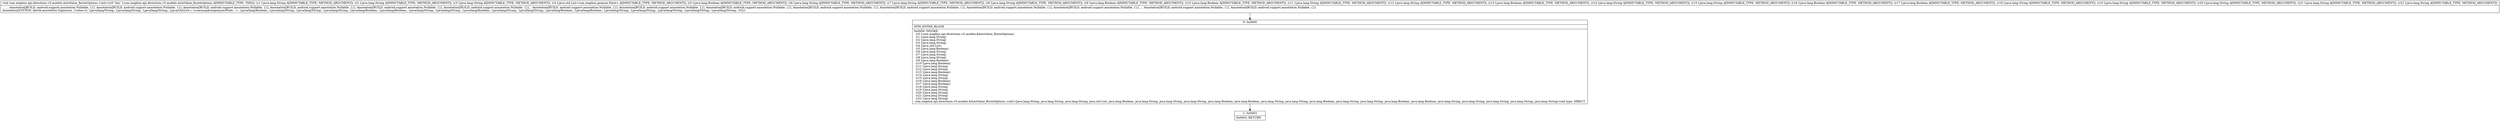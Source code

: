digraph "CFG forcom.mapbox.api.directions.v5.models.AutoValue_RouteOptions.\<init\>(Ljava\/lang\/String;Ljava\/lang\/String;Ljava\/lang\/String;Ljava\/util\/List;Ljava\/lang\/Boolean;Ljava\/lang\/String;Ljava\/lang\/String;Ljava\/lang\/String;Ljava\/lang\/Boolean;Ljava\/lang\/Boolean;Ljava\/lang\/String;Ljava\/lang\/String;Ljava\/lang\/Boolean;Ljava\/lang\/String;Ljava\/lang\/String;Ljava\/lang\/Boolean;Ljava\/lang\/Boolean;Ljava\/lang\/String;Ljava\/lang\/String;Ljava\/lang\/String;Ljava\/lang\/String;Ljava\/lang\/String;)V" {
Node_0 [shape=record,label="{0\:\ 0x0000|MTH_ENTER_BLOCK\l|0x0000: INVOKE  \l  (r0 I:com.mapbox.api.directions.v5.models.$AutoValue_RouteOptions)\l  (r1 I:java.lang.String)\l  (r2 I:java.lang.String)\l  (r3 I:java.lang.String)\l  (r4 I:java.util.List)\l  (r5 I:java.lang.Boolean)\l  (r6 I:java.lang.String)\l  (r7 I:java.lang.String)\l  (r8 I:java.lang.String)\l  (r9 I:java.lang.Boolean)\l  (r10 I:java.lang.Boolean)\l  (r11 I:java.lang.String)\l  (r12 I:java.lang.String)\l  (r13 I:java.lang.Boolean)\l  (r14 I:java.lang.String)\l  (r15 I:java.lang.String)\l  (r16 I:java.lang.Boolean)\l  (r17 I:java.lang.Boolean)\l  (r18 I:java.lang.String)\l  (r19 I:java.lang.String)\l  (r20 I:java.lang.String)\l  (r21 I:java.lang.String)\l  (r22 I:java.lang.String)\l com.mapbox.api.directions.v5.models.$AutoValue_RouteOptions.\<init\>(java.lang.String, java.lang.String, java.lang.String, java.util.List, java.lang.Boolean, java.lang.String, java.lang.String, java.lang.String, java.lang.Boolean, java.lang.Boolean, java.lang.String, java.lang.String, java.lang.Boolean, java.lang.String, java.lang.String, java.lang.Boolean, java.lang.Boolean, java.lang.String, java.lang.String, java.lang.String, java.lang.String, java.lang.String):void type: DIRECT \l}"];
Node_1 [shape=record,label="{1\:\ 0x0003|0x0003: RETURN   \l}"];
MethodNode[shape=record,label="{void com.mapbox.api.directions.v5.models.AutoValue_RouteOptions.\<init\>((r0 'this' I:com.mapbox.api.directions.v5.models.AutoValue_RouteOptions A[IMMUTABLE_TYPE, THIS]), (r1 I:java.lang.String A[IMMUTABLE_TYPE, METHOD_ARGUMENT]), (r2 I:java.lang.String A[IMMUTABLE_TYPE, METHOD_ARGUMENT]), (r3 I:java.lang.String A[IMMUTABLE_TYPE, METHOD_ARGUMENT]), (r4 I:java.util.List\<com.mapbox.geojson.Point\> A[IMMUTABLE_TYPE, METHOD_ARGUMENT]), (r5 I:java.lang.Boolean A[IMMUTABLE_TYPE, METHOD_ARGUMENT]), (r6 I:java.lang.String A[IMMUTABLE_TYPE, METHOD_ARGUMENT]), (r7 I:java.lang.String A[IMMUTABLE_TYPE, METHOD_ARGUMENT]), (r8 I:java.lang.String A[IMMUTABLE_TYPE, METHOD_ARGUMENT]), (r9 I:java.lang.Boolean A[IMMUTABLE_TYPE, METHOD_ARGUMENT]), (r10 I:java.lang.Boolean A[IMMUTABLE_TYPE, METHOD_ARGUMENT]), (r11 I:java.lang.String A[IMMUTABLE_TYPE, METHOD_ARGUMENT]), (r12 I:java.lang.String A[IMMUTABLE_TYPE, METHOD_ARGUMENT]), (r13 I:java.lang.Boolean A[IMMUTABLE_TYPE, METHOD_ARGUMENT]), (r14 I:java.lang.String A[IMMUTABLE_TYPE, METHOD_ARGUMENT]), (r15 I:java.lang.String A[IMMUTABLE_TYPE, METHOD_ARGUMENT]), (r16 I:java.lang.Boolean A[IMMUTABLE_TYPE, METHOD_ARGUMENT]), (r17 I:java.lang.Boolean A[IMMUTABLE_TYPE, METHOD_ARGUMENT]), (r18 I:java.lang.String A[IMMUTABLE_TYPE, METHOD_ARGUMENT]), (r19 I:java.lang.String A[IMMUTABLE_TYPE, METHOD_ARGUMENT]), (r20 I:java.lang.String A[IMMUTABLE_TYPE, METHOD_ARGUMENT]), (r21 I:java.lang.String A[IMMUTABLE_TYPE, METHOD_ARGUMENT]), (r22 I:java.lang.String A[IMMUTABLE_TYPE, METHOD_ARGUMENT]))  | , , , , Annotation[BUILD, android.support.annotation.Nullable, \{\}], Annotation[BUILD, android.support.annotation.Nullable, \{\}], Annotation[BUILD, android.support.annotation.Nullable, \{\}], Annotation[BUILD, android.support.annotation.Nullable, \{\}], Annotation[BUILD, android.support.annotation.Nullable, \{\}], Annotation[BUILD, android.support.annotation.Nullable, \{\}], , Annotation[BUILD, android.support.annotation.Nullable, \{\}], Annotation[BUILD, android.support.annotation.Nullable, \{\}], Annotation[BUILD, android.support.annotation.Nullable, \{\}], Annotation[BUILD, android.support.annotation.Nullable, \{\}], Annotation[BUILD, android.support.annotation.Nullable, \{\}], Annotation[BUILD, android.support.annotation.Nullable, \{\}], Annotation[BUILD, android.support.annotation.Nullable, \{\}], , , Annotation[BUILD, android.support.annotation.Nullable, \{\}], Annotation[BUILD, android.support.annotation.Nullable, \{\}]\lAnnotation[SYSTEM, dalvik.annotation.Signature, \{value=[(, Ljava\/lang\/String;, Ljava\/lang\/String;, Ljava\/lang\/String;, Ljava\/util\/List\<, Lcom\/mapbox\/geojson\/Point;, \>;, Ljava\/lang\/Boolean;, Ljava\/lang\/String;, Ljava\/lang\/String;, Ljava\/lang\/String;, Ljava\/lang\/Boolean;, Ljava\/lang\/Boolean;, Ljava\/lang\/String;, Ljava\/lang\/String;, Ljava\/lang\/Boolean;, Ljava\/lang\/String;, Ljava\/lang\/String;, Ljava\/lang\/Boolean;, Ljava\/lang\/Boolean;, Ljava\/lang\/String;, Ljava\/lang\/String;, Ljava\/lang\/String;, Ljava\/lang\/String;, Ljava\/lang\/String;, )V]\}]\l}"];
MethodNode -> Node_0;
Node_0 -> Node_1;
}

